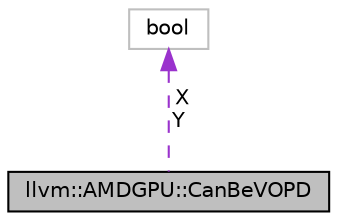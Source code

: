 digraph "llvm::AMDGPU::CanBeVOPD"
{
 // LATEX_PDF_SIZE
  bgcolor="transparent";
  edge [fontname="Helvetica",fontsize="10",labelfontname="Helvetica",labelfontsize="10"];
  node [fontname="Helvetica",fontsize="10",shape=record];
  Node1 [label="llvm::AMDGPU::CanBeVOPD",height=0.2,width=0.4,color="black", fillcolor="grey75", style="filled", fontcolor="black",tooltip=" "];
  Node2 -> Node1 [dir="back",color="darkorchid3",fontsize="10",style="dashed",label=" X\nY" ,fontname="Helvetica"];
  Node2 [label="bool",height=0.2,width=0.4,color="grey75",tooltip=" "];
}
